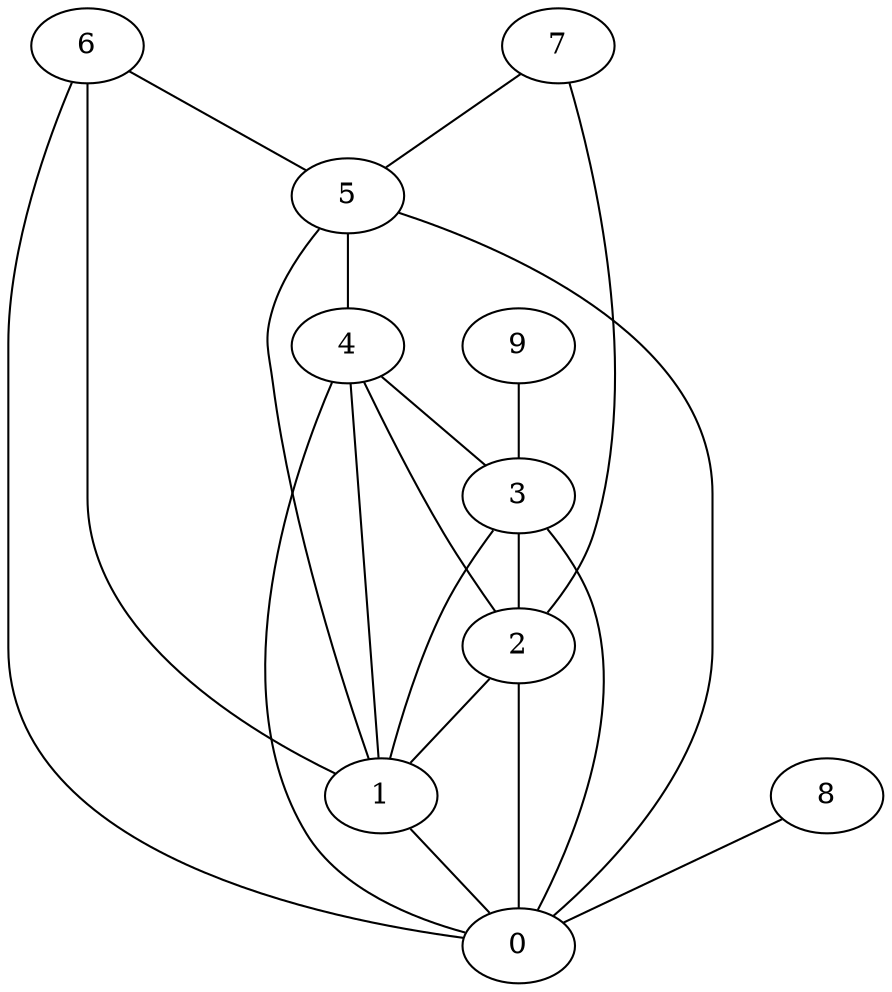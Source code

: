 graph G {
0;
1;
2;
3;
4;
5;
6;
7;
8;
9;
9--3 ;
8--0 ;
7--5 ;
7--2 ;
6--5 ;
6--1 ;
6--0 ;
5--4 ;
5--0 ;
5--1 ;
4--2 ;
4--3 ;
4--0 ;
4--1 ;
3--0 ;
3--1 ;
3--2 ;
2--1 ;
2--0 ;
1--0 ;
}
